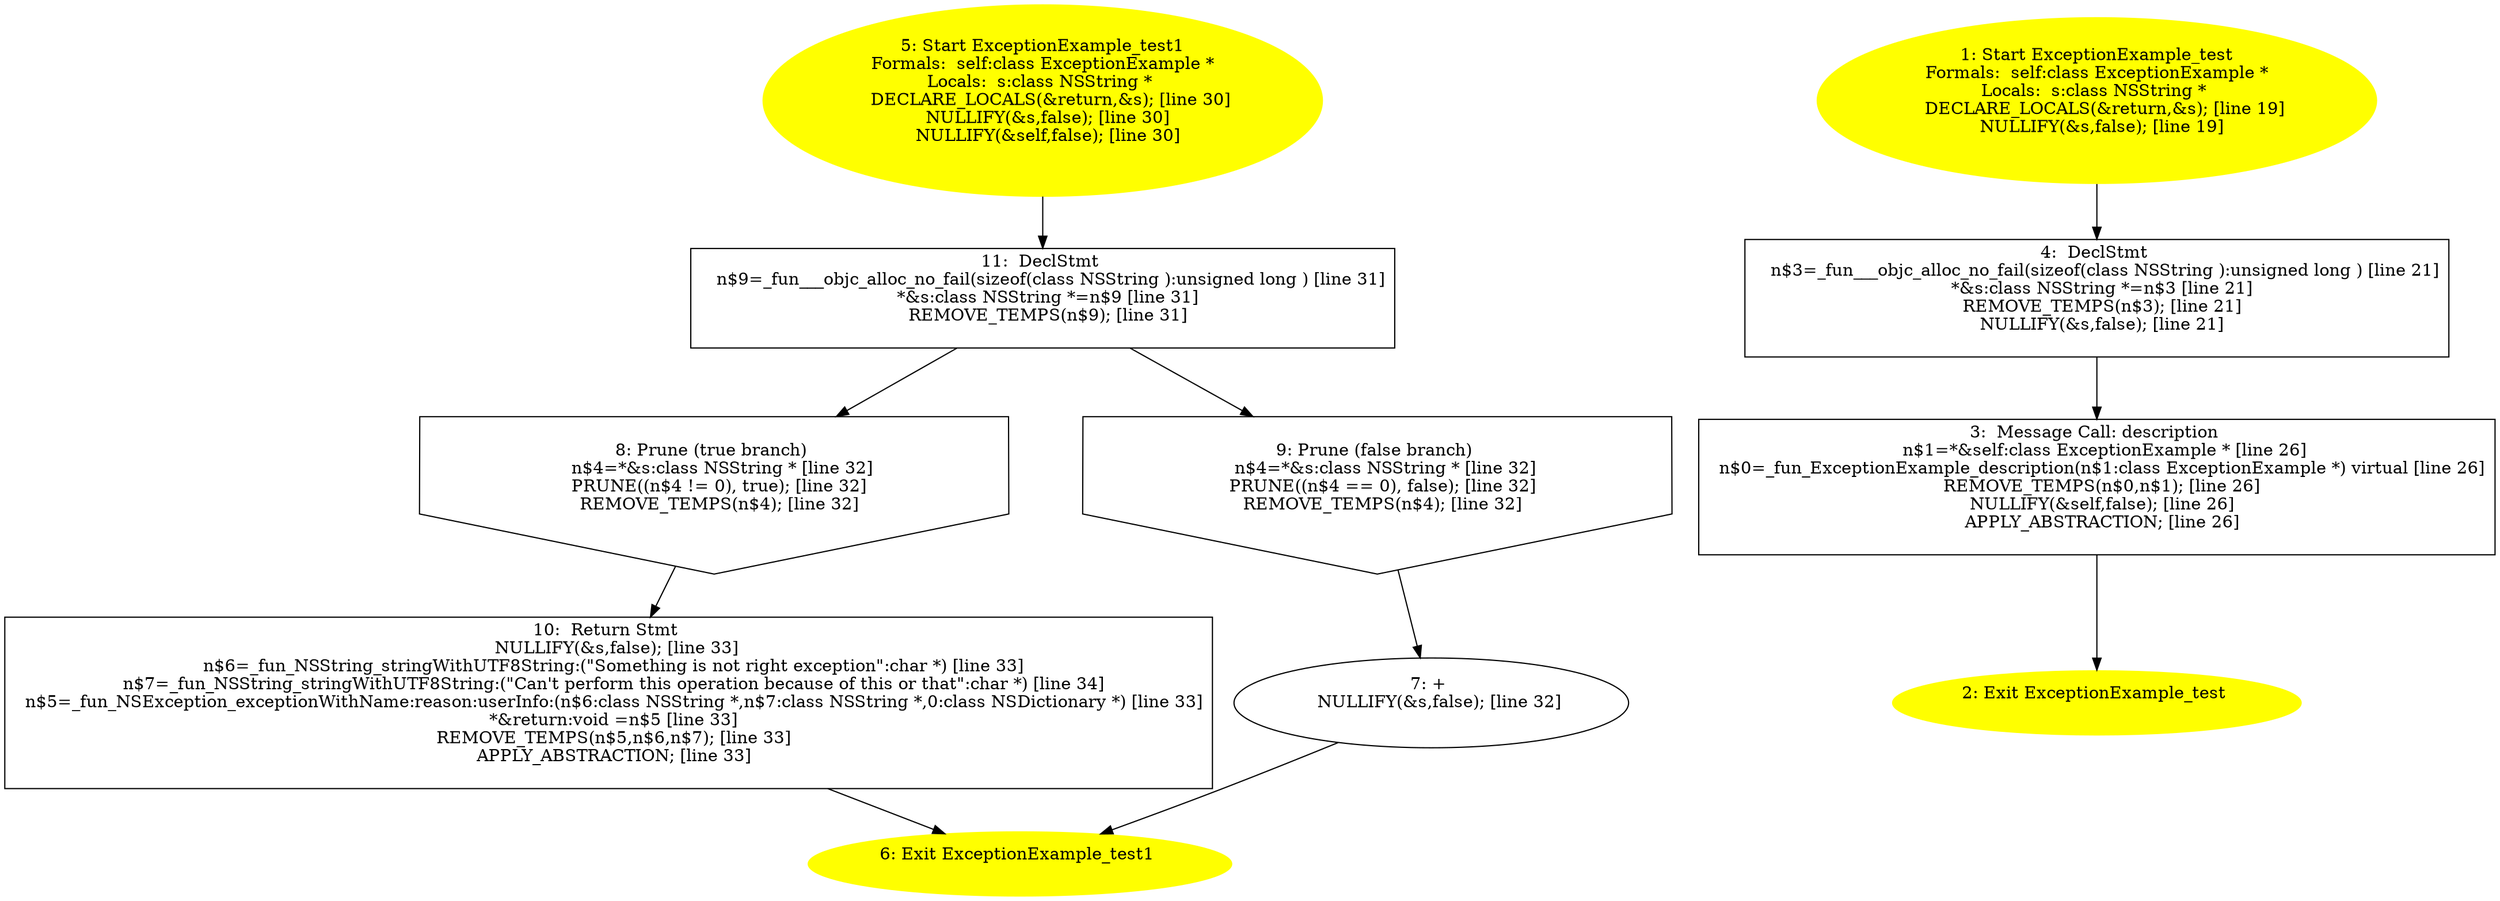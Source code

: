 digraph iCFG {
11 [label="11:  DeclStmt \n   n$9=_fun___objc_alloc_no_fail(sizeof(class NSString ):unsigned long ) [line 31]\n  *&s:class NSString *=n$9 [line 31]\n  REMOVE_TEMPS(n$9); [line 31]\n " shape="box"]
	

	 11 -> 8 ;
	 11 -> 9 ;
10 [label="10:  Return Stmt \n   NULLIFY(&s,false); [line 33]\n  n$6=_fun_NSString_stringWithUTF8String:(\"Something is not right exception\":char *) [line 33]\n  n$7=_fun_NSString_stringWithUTF8String:(\"Can't perform this operation because of this or that\":char *) [line 34]\n  n$5=_fun_NSException_exceptionWithName:reason:userInfo:(n$6:class NSString *,n$7:class NSString *,0:class NSDictionary *) [line 33]\n  *&return:void =n$5 [line 33]\n  REMOVE_TEMPS(n$5,n$6,n$7); [line 33]\n  APPLY_ABSTRACTION; [line 33]\n " shape="box"]
	

	 10 -> 6 ;
9 [label="9: Prune (false branch) \n   n$4=*&s:class NSString * [line 32]\n  PRUNE((n$4 == 0), false); [line 32]\n  REMOVE_TEMPS(n$4); [line 32]\n " shape="invhouse"]
	

	 9 -> 7 ;
8 [label="8: Prune (true branch) \n   n$4=*&s:class NSString * [line 32]\n  PRUNE((n$4 != 0), true); [line 32]\n  REMOVE_TEMPS(n$4); [line 32]\n " shape="invhouse"]
	

	 8 -> 10 ;
7 [label="7: + \n   NULLIFY(&s,false); [line 32]\n " ]
	

	 7 -> 6 ;
6 [label="6: Exit ExceptionExample_test1 \n  " color=yellow style=filled]
	

5 [label="5: Start ExceptionExample_test1\nFormals:  self:class ExceptionExample *\nLocals:  s:class NSString * \n   DECLARE_LOCALS(&return,&s); [line 30]\n  NULLIFY(&s,false); [line 30]\n  NULLIFY(&self,false); [line 30]\n " color=yellow style=filled]
	

	 5 -> 11 ;
4 [label="4:  DeclStmt \n   n$3=_fun___objc_alloc_no_fail(sizeof(class NSString ):unsigned long ) [line 21]\n  *&s:class NSString *=n$3 [line 21]\n  REMOVE_TEMPS(n$3); [line 21]\n  NULLIFY(&s,false); [line 21]\n " shape="box"]
	

	 4 -> 3 ;
3 [label="3:  Message Call: description \n   n$1=*&self:class ExceptionExample * [line 26]\n  n$0=_fun_ExceptionExample_description(n$1:class ExceptionExample *) virtual [line 26]\n  REMOVE_TEMPS(n$0,n$1); [line 26]\n  NULLIFY(&self,false); [line 26]\n  APPLY_ABSTRACTION; [line 26]\n " shape="box"]
	

	 3 -> 2 ;
2 [label="2: Exit ExceptionExample_test \n  " color=yellow style=filled]
	

1 [label="1: Start ExceptionExample_test\nFormals:  self:class ExceptionExample *\nLocals:  s:class NSString * \n   DECLARE_LOCALS(&return,&s); [line 19]\n  NULLIFY(&s,false); [line 19]\n " color=yellow style=filled]
	

	 1 -> 4 ;
}

